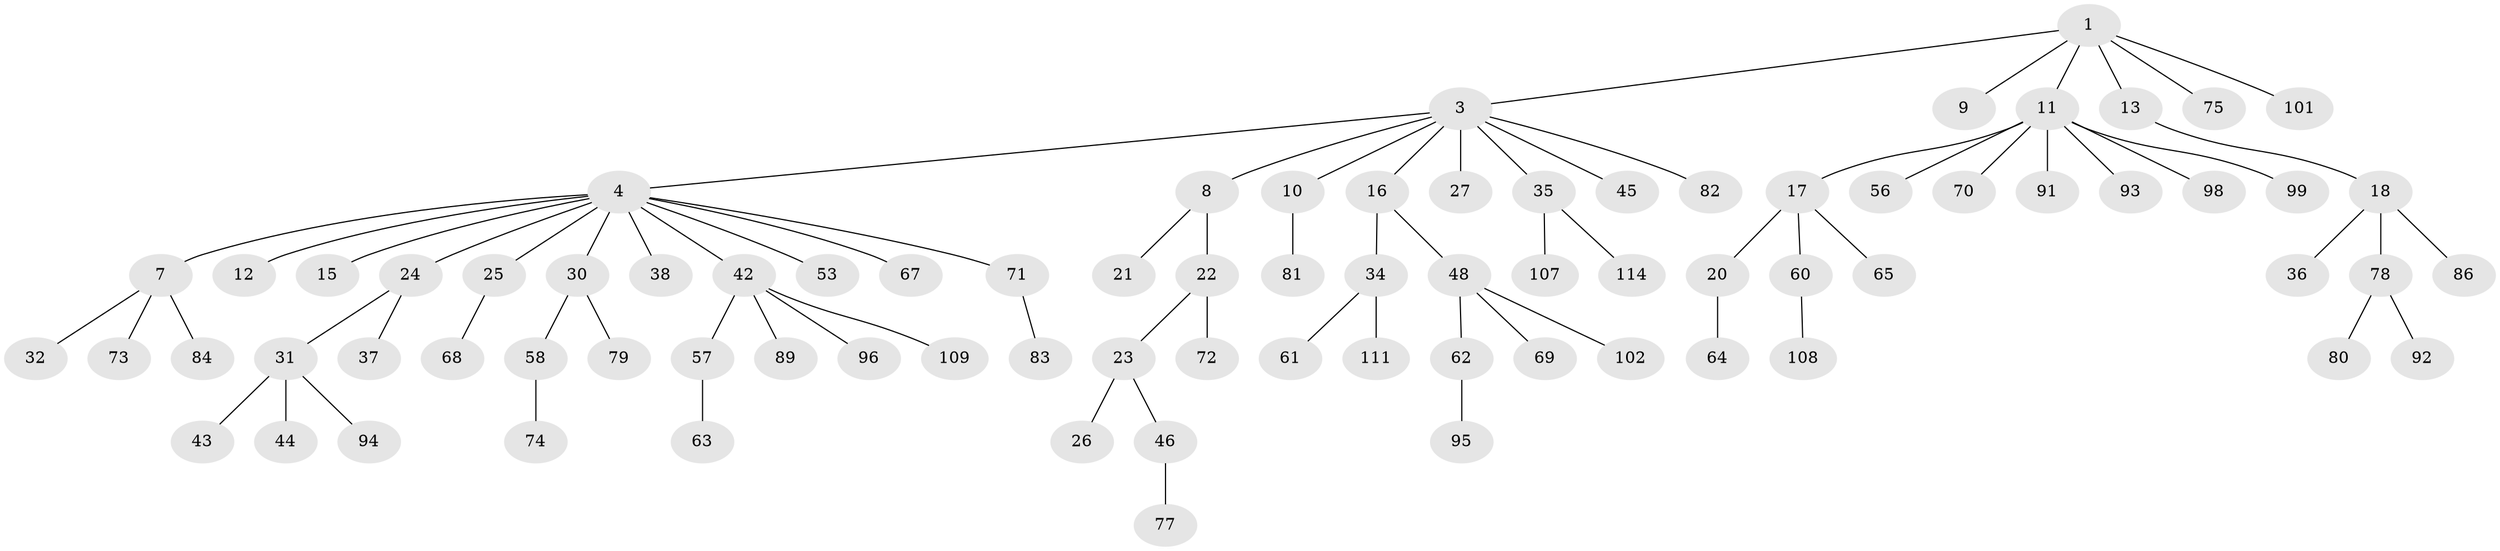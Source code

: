 // original degree distribution, {4: 0.12173913043478261, 8: 0.008695652173913044, 10: 0.008695652173913044, 3: 0.06956521739130435, 2: 0.25217391304347825, 7: 0.008695652173913044, 1: 0.5217391304347826, 5: 0.008695652173913044}
// Generated by graph-tools (version 1.1) at 2025/11/02/27/25 16:11:25]
// undirected, 80 vertices, 79 edges
graph export_dot {
graph [start="1"]
  node [color=gray90,style=filled];
  1 [super="+2"];
  3 [super="+6"];
  4 [super="+5"];
  7 [super="+29"];
  8;
  9 [super="+55"];
  10;
  11 [super="+14"];
  12 [super="+115"];
  13 [super="+50"];
  15;
  16 [super="+87"];
  17 [super="+19"];
  18 [super="+59"];
  20 [super="+47"];
  21 [super="+52"];
  22 [super="+41"];
  23 [super="+104"];
  24 [super="+85"];
  25 [super="+28"];
  26 [super="+66"];
  27;
  30 [super="+39"];
  31 [super="+33"];
  32;
  34 [super="+103"];
  35 [super="+40"];
  36;
  37 [super="+51"];
  38 [super="+76"];
  42 [super="+54"];
  43 [super="+110"];
  44 [super="+100"];
  45 [super="+90"];
  46;
  48 [super="+49"];
  53;
  56;
  57;
  58;
  60;
  61;
  62;
  63;
  64;
  65;
  67;
  68;
  69 [super="+113"];
  70;
  71;
  72;
  73;
  74;
  75;
  77 [super="+88"];
  78 [super="+112"];
  79;
  80;
  81 [super="+106"];
  82;
  83;
  84;
  86;
  89;
  91;
  92;
  93;
  94 [super="+97"];
  95;
  96;
  98 [super="+105"];
  99;
  101;
  102;
  107;
  108;
  109;
  111;
  114;
  1 -- 3;
  1 -- 9;
  1 -- 75;
  1 -- 13;
  1 -- 11;
  1 -- 101;
  3 -- 4;
  3 -- 8;
  3 -- 10;
  3 -- 16;
  3 -- 35;
  3 -- 45;
  3 -- 27;
  3 -- 82;
  4 -- 15;
  4 -- 24;
  4 -- 67;
  4 -- 38;
  4 -- 7;
  4 -- 71;
  4 -- 42;
  4 -- 12;
  4 -- 53;
  4 -- 25;
  4 -- 30;
  7 -- 32;
  7 -- 73;
  7 -- 84;
  8 -- 21;
  8 -- 22;
  10 -- 81;
  11 -- 17;
  11 -- 56;
  11 -- 70;
  11 -- 93;
  11 -- 98;
  11 -- 99;
  11 -- 91;
  13 -- 18;
  16 -- 34;
  16 -- 48;
  17 -- 65;
  17 -- 20;
  17 -- 60;
  18 -- 36;
  18 -- 78;
  18 -- 86;
  20 -- 64;
  22 -- 23;
  22 -- 72;
  23 -- 26;
  23 -- 46;
  24 -- 31;
  24 -- 37;
  25 -- 68;
  30 -- 58;
  30 -- 79;
  31 -- 43;
  31 -- 94;
  31 -- 44;
  34 -- 61;
  34 -- 111;
  35 -- 107;
  35 -- 114;
  42 -- 89;
  42 -- 96;
  42 -- 109;
  42 -- 57;
  46 -- 77;
  48 -- 62;
  48 -- 102;
  48 -- 69;
  57 -- 63;
  58 -- 74;
  60 -- 108;
  62 -- 95;
  71 -- 83;
  78 -- 80;
  78 -- 92;
}
